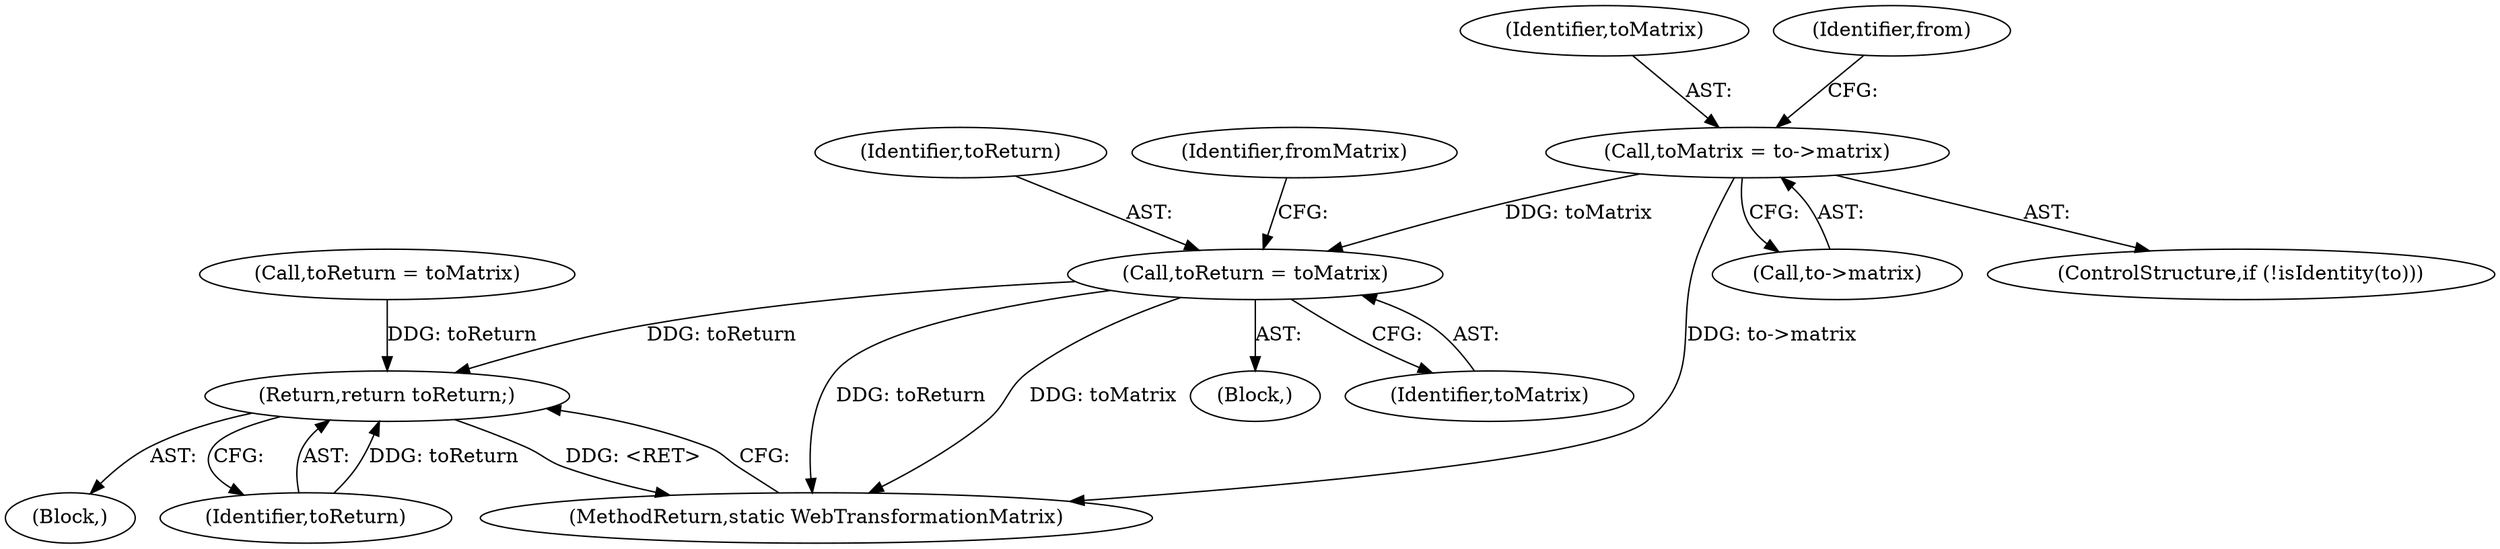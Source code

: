 digraph "1_Chrome_3c036ca040c114c077e13c35baaea78e2ddbaf61_0@pointer" {
"1000276" [label="(Call,toMatrix = to->matrix)"];
"1000291" [label="(Call,toReturn = toMatrix)"];
"1000492" [label="(Return,return toReturn;)"];
"1000277" [label="(Identifier,toMatrix)"];
"1000104" [label="(Block,)"];
"1000285" [label="(Identifier,from)"];
"1000492" [label="(Return,return toReturn;)"];
"1000494" [label="(MethodReturn,static WebTransformationMatrix)"];
"1000270" [label="(Block,)"];
"1000278" [label="(Call,to->matrix)"];
"1000272" [label="(ControlStructure,if (!isIdentity(to)))"];
"1000276" [label="(Call,toMatrix = to->matrix)"];
"1000291" [label="(Call,toReturn = toMatrix)"];
"1000292" [label="(Identifier,toReturn)"];
"1000295" [label="(Identifier,fromMatrix)"];
"1000483" [label="(Call,toReturn = toMatrix)"];
"1000493" [label="(Identifier,toReturn)"];
"1000293" [label="(Identifier,toMatrix)"];
"1000276" -> "1000272"  [label="AST: "];
"1000276" -> "1000278"  [label="CFG: "];
"1000277" -> "1000276"  [label="AST: "];
"1000278" -> "1000276"  [label="AST: "];
"1000285" -> "1000276"  [label="CFG: "];
"1000276" -> "1000494"  [label="DDG: to->matrix"];
"1000276" -> "1000291"  [label="DDG: toMatrix"];
"1000291" -> "1000270"  [label="AST: "];
"1000291" -> "1000293"  [label="CFG: "];
"1000292" -> "1000291"  [label="AST: "];
"1000293" -> "1000291"  [label="AST: "];
"1000295" -> "1000291"  [label="CFG: "];
"1000291" -> "1000494"  [label="DDG: toReturn"];
"1000291" -> "1000494"  [label="DDG: toMatrix"];
"1000291" -> "1000492"  [label="DDG: toReturn"];
"1000492" -> "1000104"  [label="AST: "];
"1000492" -> "1000493"  [label="CFG: "];
"1000493" -> "1000492"  [label="AST: "];
"1000494" -> "1000492"  [label="CFG: "];
"1000492" -> "1000494"  [label="DDG: <RET>"];
"1000493" -> "1000492"  [label="DDG: toReturn"];
"1000483" -> "1000492"  [label="DDG: toReturn"];
}

